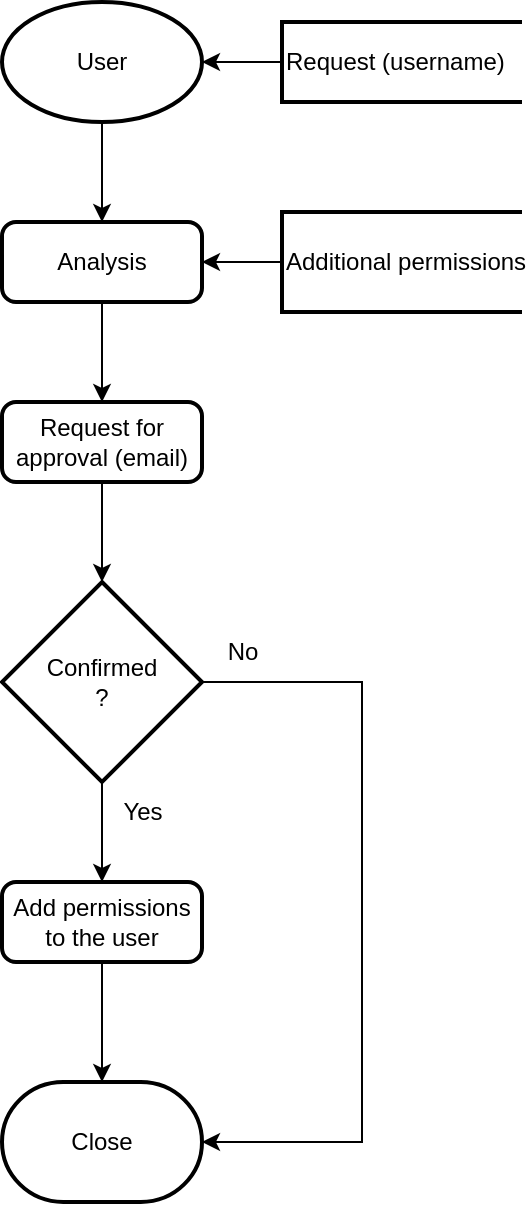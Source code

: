 <mxfile version="20.2.3" type="device"><diagram id="2t-PR3wmHHs54ZwG5Jr2" name="Pagina-1"><mxGraphModel dx="1038" dy="649" grid="1" gridSize="10" guides="1" tooltips="1" connect="1" arrows="1" fold="1" page="1" pageScale="1" pageWidth="827" pageHeight="1169" math="0" shadow="0"><root><mxCell id="0"/><mxCell id="1" parent="0"/><mxCell id="M6eP18h6za1ETGaJ-75i-1" value="Close" style="strokeWidth=2;html=1;shape=mxgraph.flowchart.terminator;whiteSpace=wrap;" vertex="1" parent="1"><mxGeometry x="220" y="680" width="100" height="60" as="geometry"/></mxCell><mxCell id="M6eP18h6za1ETGaJ-75i-8" value="" style="edgeStyle=orthogonalEdgeStyle;rounded=0;orthogonalLoop=1;jettySize=auto;html=1;" edge="1" parent="1" source="M6eP18h6za1ETGaJ-75i-2" target="M6eP18h6za1ETGaJ-75i-4"><mxGeometry relative="1" as="geometry"/></mxCell><mxCell id="M6eP18h6za1ETGaJ-75i-2" value="User" style="strokeWidth=2;html=1;shape=mxgraph.flowchart.start_1;whiteSpace=wrap;" vertex="1" parent="1"><mxGeometry x="220" y="140" width="100" height="60" as="geometry"/></mxCell><mxCell id="M6eP18h6za1ETGaJ-75i-7" value="" style="edgeStyle=orthogonalEdgeStyle;rounded=0;orthogonalLoop=1;jettySize=auto;html=1;" edge="1" parent="1" source="M6eP18h6za1ETGaJ-75i-3" target="M6eP18h6za1ETGaJ-75i-2"><mxGeometry relative="1" as="geometry"/></mxCell><mxCell id="M6eP18h6za1ETGaJ-75i-3" value="Request (username)" style="strokeWidth=2;html=1;shape=mxgraph.flowchart.annotation_1;align=left;pointerEvents=1;" vertex="1" parent="1"><mxGeometry x="360" y="150" width="120" height="40" as="geometry"/></mxCell><mxCell id="M6eP18h6za1ETGaJ-75i-37" value="" style="edgeStyle=orthogonalEdgeStyle;rounded=0;orthogonalLoop=1;jettySize=auto;html=1;" edge="1" parent="1" source="M6eP18h6za1ETGaJ-75i-4"><mxGeometry relative="1" as="geometry"><mxPoint x="270" y="340" as="targetPoint"/></mxGeometry></mxCell><mxCell id="M6eP18h6za1ETGaJ-75i-4" value="Analysis" style="rounded=1;whiteSpace=wrap;html=1;absoluteArcSize=1;arcSize=14;strokeWidth=2;" vertex="1" parent="1"><mxGeometry x="220" y="250" width="100" height="40" as="geometry"/></mxCell><mxCell id="M6eP18h6za1ETGaJ-75i-6" value="" style="edgeStyle=orthogonalEdgeStyle;rounded=0;orthogonalLoop=1;jettySize=auto;html=1;" edge="1" parent="1" source="M6eP18h6za1ETGaJ-75i-5" target="M6eP18h6za1ETGaJ-75i-4"><mxGeometry relative="1" as="geometry"/></mxCell><mxCell id="M6eP18h6za1ETGaJ-75i-5" value="Additional permissions" style="strokeWidth=2;html=1;shape=mxgraph.flowchart.annotation_1;align=left;pointerEvents=1;" vertex="1" parent="1"><mxGeometry x="360" y="245" width="120" height="50" as="geometry"/></mxCell><mxCell id="M6eP18h6za1ETGaJ-75i-45" value="" style="edgeStyle=orthogonalEdgeStyle;rounded=0;orthogonalLoop=1;jettySize=auto;html=1;" edge="1" parent="1" source="M6eP18h6za1ETGaJ-75i-43" target="M6eP18h6za1ETGaJ-75i-44"><mxGeometry relative="1" as="geometry"/></mxCell><mxCell id="M6eP18h6za1ETGaJ-75i-43" value="Request for approval (email)" style="rounded=1;whiteSpace=wrap;html=1;absoluteArcSize=1;arcSize=14;strokeWidth=2;" vertex="1" parent="1"><mxGeometry x="220" y="340" width="100" height="40" as="geometry"/></mxCell><mxCell id="M6eP18h6za1ETGaJ-75i-47" value="" style="edgeStyle=orthogonalEdgeStyle;rounded=0;orthogonalLoop=1;jettySize=auto;html=1;" edge="1" parent="1" source="M6eP18h6za1ETGaJ-75i-44" target="M6eP18h6za1ETGaJ-75i-46"><mxGeometry relative="1" as="geometry"/></mxCell><mxCell id="M6eP18h6za1ETGaJ-75i-49" style="edgeStyle=orthogonalEdgeStyle;rounded=0;orthogonalLoop=1;jettySize=auto;html=1;entryX=1;entryY=0.5;entryDx=0;entryDy=0;entryPerimeter=0;exitX=1;exitY=0.5;exitDx=0;exitDy=0;exitPerimeter=0;" edge="1" parent="1" source="M6eP18h6za1ETGaJ-75i-44" target="M6eP18h6za1ETGaJ-75i-1"><mxGeometry relative="1" as="geometry"><Array as="points"><mxPoint x="400" y="480"/><mxPoint x="400" y="710"/></Array></mxGeometry></mxCell><mxCell id="M6eP18h6za1ETGaJ-75i-44" value="Confirmed&lt;br&gt;?" style="strokeWidth=2;html=1;shape=mxgraph.flowchart.decision;whiteSpace=wrap;" vertex="1" parent="1"><mxGeometry x="220" y="430" width="100" height="100" as="geometry"/></mxCell><mxCell id="M6eP18h6za1ETGaJ-75i-48" value="" style="edgeStyle=orthogonalEdgeStyle;rounded=0;orthogonalLoop=1;jettySize=auto;html=1;" edge="1" parent="1" source="M6eP18h6za1ETGaJ-75i-46" target="M6eP18h6za1ETGaJ-75i-1"><mxGeometry relative="1" as="geometry"/></mxCell><mxCell id="M6eP18h6za1ETGaJ-75i-46" value="Add permissions to the user" style="rounded=1;whiteSpace=wrap;html=1;absoluteArcSize=1;arcSize=14;strokeWidth=2;" vertex="1" parent="1"><mxGeometry x="220" y="580" width="100" height="40" as="geometry"/></mxCell><mxCell id="M6eP18h6za1ETGaJ-75i-50" value="No" style="text;html=1;align=center;verticalAlign=middle;resizable=0;points=[];autosize=1;strokeColor=none;fillColor=none;" vertex="1" parent="1"><mxGeometry x="320" y="450" width="40" height="30" as="geometry"/></mxCell><mxCell id="M6eP18h6za1ETGaJ-75i-51" value="Yes" style="text;html=1;align=center;verticalAlign=middle;resizable=0;points=[];autosize=1;strokeColor=none;fillColor=none;" vertex="1" parent="1"><mxGeometry x="270" y="530" width="40" height="30" as="geometry"/></mxCell></root></mxGraphModel></diagram></mxfile>
